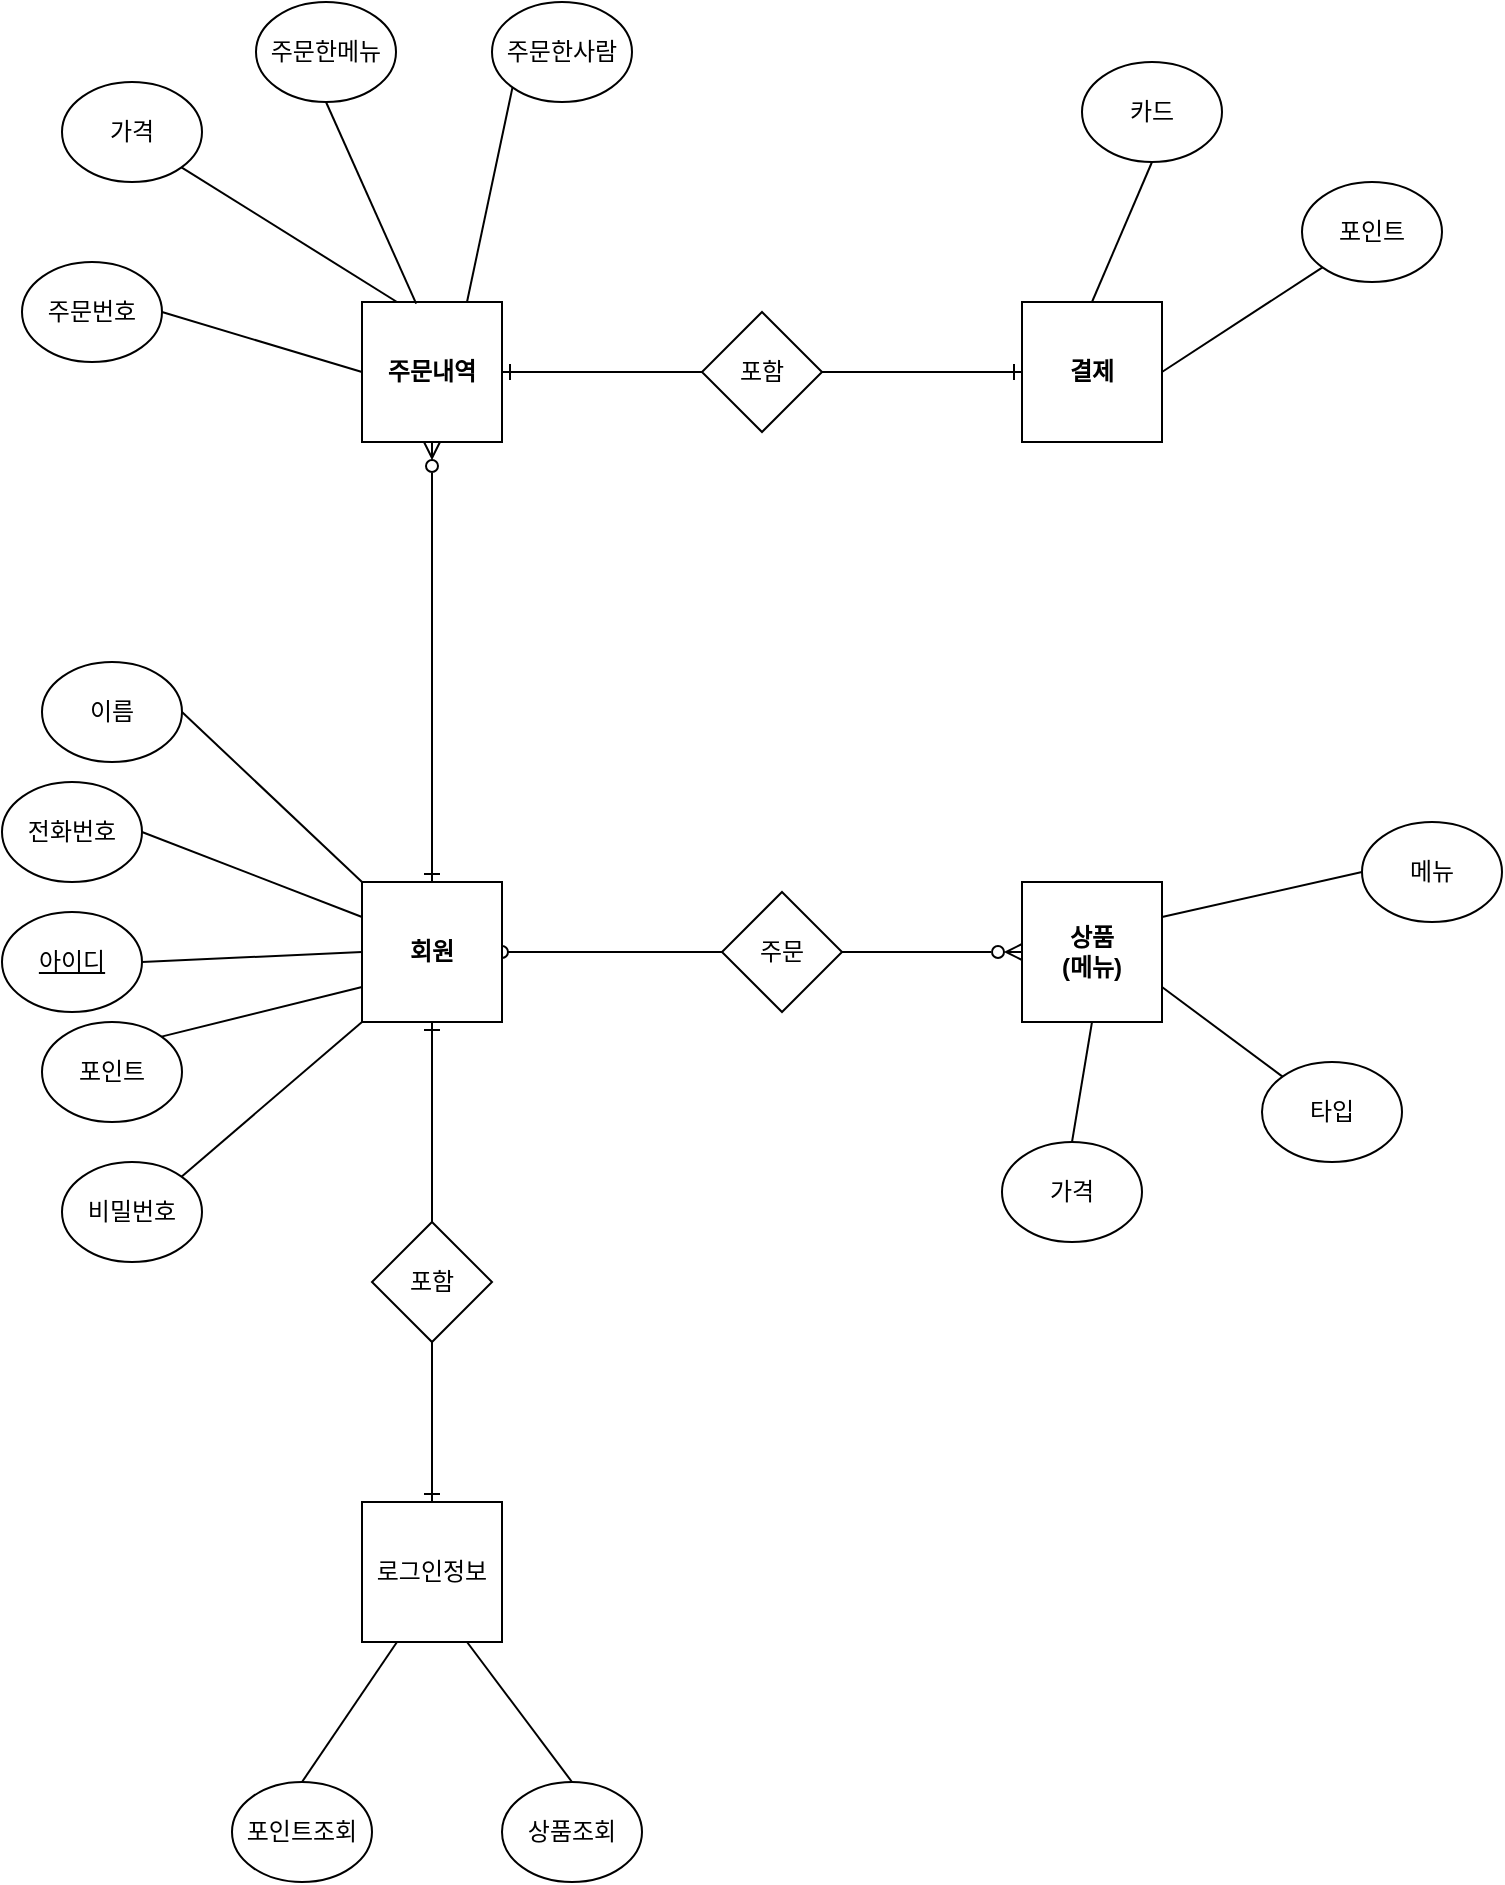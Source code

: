 <mxfile version="21.2.3" type="device">
  <diagram name="페이지-1" id="OsXEakf1ovo5sV9m-Xxc">
    <mxGraphModel dx="3267" dy="2068" grid="1" gridSize="10" guides="1" tooltips="1" connect="1" arrows="1" fold="1" page="1" pageScale="1" pageWidth="827" pageHeight="1169" math="0" shadow="0">
      <root>
        <mxCell id="0" />
        <mxCell id="1" parent="0" />
        <mxCell id="JmuK0l8G9QWru2d-qfCV-84" style="rounded=0;orthogonalLoop=1;jettySize=auto;html=1;exitX=1;exitY=0.5;exitDx=0;exitDy=0;entryX=0;entryY=0.5;entryDx=0;entryDy=0;endArrow=none;endFill=0;startArrow=oval;startFill=0;" parent="1" source="OexlrTjWWQdYPRo8zZzN-1" target="JmuK0l8G9QWru2d-qfCV-57" edge="1">
          <mxGeometry relative="1" as="geometry" />
        </mxCell>
        <mxCell id="OexlrTjWWQdYPRo8zZzN-1" value="&lt;b&gt;회원&lt;/b&gt;" style="whiteSpace=wrap;html=1;aspect=fixed;" parent="1" vertex="1">
          <mxGeometry x="-360" y="320" width="70" height="70" as="geometry" />
        </mxCell>
        <mxCell id="JmuK0l8G9QWru2d-qfCV-89" style="rounded=0;orthogonalLoop=1;jettySize=auto;html=1;exitX=0.5;exitY=1;exitDx=0;exitDy=0;entryX=0.5;entryY=0;entryDx=0;entryDy=0;endArrow=ERone;endFill=0;startArrow=ERzeroToMany;startFill=0;" parent="1" source="OexlrTjWWQdYPRo8zZzN-4" target="OexlrTjWWQdYPRo8zZzN-1" edge="1">
          <mxGeometry relative="1" as="geometry" />
        </mxCell>
        <mxCell id="JmuK0l8G9QWru2d-qfCV-108" style="rounded=0;orthogonalLoop=1;jettySize=auto;html=1;exitX=1;exitY=0.5;exitDx=0;exitDy=0;entryX=0;entryY=0.5;entryDx=0;entryDy=0;endArrow=none;endFill=0;startArrow=ERone;startFill=0;" parent="1" source="OexlrTjWWQdYPRo8zZzN-4" target="JmuK0l8G9QWru2d-qfCV-107" edge="1">
          <mxGeometry relative="1" as="geometry">
            <Array as="points">
              <mxPoint x="-220" y="65" />
            </Array>
          </mxGeometry>
        </mxCell>
        <mxCell id="OexlrTjWWQdYPRo8zZzN-4" value="&lt;b&gt;주문내역&lt;/b&gt;" style="whiteSpace=wrap;html=1;aspect=fixed;" parent="1" vertex="1">
          <mxGeometry x="-360" y="30" width="70" height="70" as="geometry" />
        </mxCell>
        <mxCell id="Cbyd1IPyEy_Xvs7q-Dse-15" style="rounded=0;orthogonalLoop=1;jettySize=auto;html=1;exitX=1;exitY=0.5;exitDx=0;exitDy=0;entryX=0;entryY=0.5;entryDx=0;entryDy=0;endArrow=none;endFill=0;" edge="1" parent="1" source="OexlrTjWWQdYPRo8zZzN-7" target="OexlrTjWWQdYPRo8zZzN-1">
          <mxGeometry relative="1" as="geometry" />
        </mxCell>
        <mxCell id="OexlrTjWWQdYPRo8zZzN-7" value="아이디" style="ellipse;whiteSpace=wrap;html=1;fontStyle=4" parent="1" vertex="1">
          <mxGeometry x="-540" y="335" width="70" height="50" as="geometry" />
        </mxCell>
        <mxCell id="Cbyd1IPyEy_Xvs7q-Dse-13" style="rounded=0;orthogonalLoop=1;jettySize=auto;html=1;exitX=1;exitY=0.5;exitDx=0;exitDy=0;entryX=0;entryY=0;entryDx=0;entryDy=0;endArrow=none;endFill=0;" edge="1" parent="1" source="OexlrTjWWQdYPRo8zZzN-9" target="OexlrTjWWQdYPRo8zZzN-1">
          <mxGeometry relative="1" as="geometry" />
        </mxCell>
        <mxCell id="OexlrTjWWQdYPRo8zZzN-9" value="이름" style="ellipse;whiteSpace=wrap;html=1;" parent="1" vertex="1">
          <mxGeometry x="-520" y="210" width="70" height="50" as="geometry" />
        </mxCell>
        <mxCell id="Cbyd1IPyEy_Xvs7q-Dse-14" style="rounded=0;orthogonalLoop=1;jettySize=auto;html=1;exitX=1;exitY=0.5;exitDx=0;exitDy=0;entryX=0;entryY=0.25;entryDx=0;entryDy=0;endArrow=none;endFill=0;" edge="1" parent="1" source="OexlrTjWWQdYPRo8zZzN-10" target="OexlrTjWWQdYPRo8zZzN-1">
          <mxGeometry relative="1" as="geometry" />
        </mxCell>
        <mxCell id="OexlrTjWWQdYPRo8zZzN-10" value="전화번호" style="ellipse;whiteSpace=wrap;html=1;" parent="1" vertex="1">
          <mxGeometry x="-540" y="270" width="70" height="50" as="geometry" />
        </mxCell>
        <mxCell id="Cbyd1IPyEy_Xvs7q-Dse-16" style="rounded=0;orthogonalLoop=1;jettySize=auto;html=1;exitX=1;exitY=0;exitDx=0;exitDy=0;entryX=0;entryY=0.75;entryDx=0;entryDy=0;endArrow=none;endFill=0;" edge="1" parent="1" source="OexlrTjWWQdYPRo8zZzN-11" target="OexlrTjWWQdYPRo8zZzN-1">
          <mxGeometry relative="1" as="geometry" />
        </mxCell>
        <mxCell id="OexlrTjWWQdYPRo8zZzN-11" value="포인트" style="ellipse;whiteSpace=wrap;html=1;" parent="1" vertex="1">
          <mxGeometry x="-520" y="390" width="70" height="50" as="geometry" />
        </mxCell>
        <mxCell id="Cbyd1IPyEy_Xvs7q-Dse-17" style="rounded=0;orthogonalLoop=1;jettySize=auto;html=1;exitX=1;exitY=0;exitDx=0;exitDy=0;entryX=0;entryY=1;entryDx=0;entryDy=0;endArrow=none;endFill=0;" edge="1" parent="1" source="JmuK0l8G9QWru2d-qfCV-1" target="OexlrTjWWQdYPRo8zZzN-1">
          <mxGeometry relative="1" as="geometry" />
        </mxCell>
        <mxCell id="JmuK0l8G9QWru2d-qfCV-1" value="비밀번호" style="ellipse;whiteSpace=wrap;html=1;" parent="1" vertex="1">
          <mxGeometry x="-510" y="460" width="70" height="50" as="geometry" />
        </mxCell>
        <mxCell id="Cbyd1IPyEy_Xvs7q-Dse-11" style="rounded=0;orthogonalLoop=1;jettySize=auto;html=1;exitX=0.5;exitY=1;exitDx=0;exitDy=0;entryX=0.387;entryY=0.012;entryDx=0;entryDy=0;entryPerimeter=0;endArrow=none;endFill=0;" edge="1" parent="1" source="JmuK0l8G9QWru2d-qfCV-21" target="OexlrTjWWQdYPRo8zZzN-4">
          <mxGeometry relative="1" as="geometry" />
        </mxCell>
        <mxCell id="JmuK0l8G9QWru2d-qfCV-21" value="주문한메뉴" style="ellipse;whiteSpace=wrap;html=1;" parent="1" vertex="1">
          <mxGeometry x="-413" y="-120" width="70" height="50" as="geometry" />
        </mxCell>
        <mxCell id="Cbyd1IPyEy_Xvs7q-Dse-12" style="rounded=0;orthogonalLoop=1;jettySize=auto;html=1;exitX=0;exitY=1;exitDx=0;exitDy=0;entryX=0.75;entryY=0;entryDx=0;entryDy=0;endArrow=none;endFill=0;" edge="1" parent="1" source="JmuK0l8G9QWru2d-qfCV-22" target="OexlrTjWWQdYPRo8zZzN-4">
          <mxGeometry relative="1" as="geometry" />
        </mxCell>
        <mxCell id="JmuK0l8G9QWru2d-qfCV-22" value="주문한사람" style="ellipse;whiteSpace=wrap;html=1;" parent="1" vertex="1">
          <mxGeometry x="-295" y="-120" width="70" height="50" as="geometry" />
        </mxCell>
        <mxCell id="Cbyd1IPyEy_Xvs7q-Dse-10" style="rounded=0;orthogonalLoop=1;jettySize=auto;html=1;exitX=1;exitY=1;exitDx=0;exitDy=0;entryX=0.25;entryY=0;entryDx=0;entryDy=0;endArrow=none;endFill=0;" edge="1" parent="1" source="JmuK0l8G9QWru2d-qfCV-23" target="OexlrTjWWQdYPRo8zZzN-4">
          <mxGeometry relative="1" as="geometry" />
        </mxCell>
        <mxCell id="JmuK0l8G9QWru2d-qfCV-23" value="가격" style="ellipse;whiteSpace=wrap;html=1;" parent="1" vertex="1">
          <mxGeometry x="-510" y="-80" width="70" height="50" as="geometry" />
        </mxCell>
        <mxCell id="JmuK0l8G9QWru2d-qfCV-70" style="rounded=0;orthogonalLoop=1;jettySize=auto;html=1;exitX=0.5;exitY=0;exitDx=0;exitDy=0;entryX=0.5;entryY=1;entryDx=0;entryDy=0;endArrow=ERone;endFill=0;startArrow=none;startFill=0;" parent="1" source="JmuK0l8G9QWru2d-qfCV-55" target="OexlrTjWWQdYPRo8zZzN-1" edge="1">
          <mxGeometry relative="1" as="geometry" />
        </mxCell>
        <mxCell id="JmuK0l8G9QWru2d-qfCV-71" style="rounded=0;orthogonalLoop=1;jettySize=auto;html=1;exitX=0.5;exitY=1;exitDx=0;exitDy=0;entryX=0.5;entryY=0;entryDx=0;entryDy=0;endArrow=ERone;endFill=0;startArrow=none;startFill=0;" parent="1" source="JmuK0l8G9QWru2d-qfCV-55" target="JmuK0l8G9QWru2d-qfCV-59" edge="1">
          <mxGeometry relative="1" as="geometry" />
        </mxCell>
        <mxCell id="JmuK0l8G9QWru2d-qfCV-55" value="포함" style="rhombus;whiteSpace=wrap;html=1;" parent="1" vertex="1">
          <mxGeometry x="-355" y="490" width="60" height="60" as="geometry" />
        </mxCell>
        <mxCell id="JmuK0l8G9QWru2d-qfCV-85" style="rounded=0;orthogonalLoop=1;jettySize=auto;html=1;exitX=1;exitY=0.5;exitDx=0;exitDy=0;entryX=0;entryY=0.5;entryDx=0;entryDy=0;endArrow=ERzeroToMany;endFill=0;startArrow=none;startFill=0;" parent="1" source="JmuK0l8G9QWru2d-qfCV-57" target="JmuK0l8G9QWru2d-qfCV-78" edge="1">
          <mxGeometry relative="1" as="geometry" />
        </mxCell>
        <mxCell id="JmuK0l8G9QWru2d-qfCV-57" value="주문" style="rhombus;whiteSpace=wrap;html=1;" parent="1" vertex="1">
          <mxGeometry x="-180" y="325" width="60" height="60" as="geometry" />
        </mxCell>
        <mxCell id="JmuK0l8G9QWru2d-qfCV-59" value="로그인정보" style="whiteSpace=wrap;html=1;aspect=fixed;" parent="1" vertex="1">
          <mxGeometry x="-360" y="630" width="70" height="70" as="geometry" />
        </mxCell>
        <mxCell id="Cbyd1IPyEy_Xvs7q-Dse-19" style="rounded=0;orthogonalLoop=1;jettySize=auto;html=1;exitX=0.5;exitY=0;exitDx=0;exitDy=0;entryX=0.75;entryY=1;entryDx=0;entryDy=0;endArrow=none;endFill=0;" edge="1" parent="1" source="JmuK0l8G9QWru2d-qfCV-66" target="JmuK0l8G9QWru2d-qfCV-59">
          <mxGeometry relative="1" as="geometry" />
        </mxCell>
        <mxCell id="JmuK0l8G9QWru2d-qfCV-66" value="상품조회" style="ellipse;whiteSpace=wrap;html=1;" parent="1" vertex="1">
          <mxGeometry x="-290" y="770" width="70" height="50" as="geometry" />
        </mxCell>
        <mxCell id="Cbyd1IPyEy_Xvs7q-Dse-18" style="rounded=0;orthogonalLoop=1;jettySize=auto;html=1;exitX=0.5;exitY=0;exitDx=0;exitDy=0;entryX=0.25;entryY=1;entryDx=0;entryDy=0;endArrow=none;endFill=0;" edge="1" parent="1" source="JmuK0l8G9QWru2d-qfCV-67" target="JmuK0l8G9QWru2d-qfCV-59">
          <mxGeometry relative="1" as="geometry" />
        </mxCell>
        <mxCell id="JmuK0l8G9QWru2d-qfCV-67" value="포인트조회" style="ellipse;whiteSpace=wrap;html=1;" parent="1" vertex="1">
          <mxGeometry x="-425" y="770" width="70" height="50" as="geometry" />
        </mxCell>
        <mxCell id="JmuK0l8G9QWru2d-qfCV-72" value="&lt;b&gt;결제&lt;/b&gt;" style="whiteSpace=wrap;html=1;aspect=fixed;" parent="1" vertex="1">
          <mxGeometry x="-30" y="30" width="70" height="70" as="geometry" />
        </mxCell>
        <mxCell id="Cbyd1IPyEy_Xvs7q-Dse-1" style="rounded=0;orthogonalLoop=1;jettySize=auto;html=1;exitX=0.5;exitY=1;exitDx=0;exitDy=0;entryX=0.5;entryY=0;entryDx=0;entryDy=0;endArrow=none;endFill=0;" edge="1" parent="1" source="JmuK0l8G9QWru2d-qfCV-73" target="JmuK0l8G9QWru2d-qfCV-72">
          <mxGeometry relative="1" as="geometry" />
        </mxCell>
        <mxCell id="JmuK0l8G9QWru2d-qfCV-73" value="카드" style="ellipse;whiteSpace=wrap;html=1;" parent="1" vertex="1">
          <mxGeometry y="-90" width="70" height="50" as="geometry" />
        </mxCell>
        <mxCell id="Cbyd1IPyEy_Xvs7q-Dse-6" style="rounded=0;orthogonalLoop=1;jettySize=auto;html=1;exitX=0;exitY=1;exitDx=0;exitDy=0;entryX=1;entryY=0.5;entryDx=0;entryDy=0;startArrow=none;startFill=0;endArrow=none;endFill=0;" edge="1" parent="1" source="JmuK0l8G9QWru2d-qfCV-75" target="JmuK0l8G9QWru2d-qfCV-72">
          <mxGeometry relative="1" as="geometry" />
        </mxCell>
        <mxCell id="JmuK0l8G9QWru2d-qfCV-75" value="포인트" style="ellipse;whiteSpace=wrap;html=1;" parent="1" vertex="1">
          <mxGeometry x="110" y="-30" width="70" height="50" as="geometry" />
        </mxCell>
        <mxCell id="JmuK0l8G9QWru2d-qfCV-78" value="&lt;b&gt;상품&lt;br&gt;(메뉴)&lt;/b&gt;" style="whiteSpace=wrap;html=1;aspect=fixed;" parent="1" vertex="1">
          <mxGeometry x="-30" y="320" width="70" height="70" as="geometry" />
        </mxCell>
        <mxCell id="Cbyd1IPyEy_Xvs7q-Dse-3" style="rounded=0;orthogonalLoop=1;jettySize=auto;html=1;exitX=0;exitY=0.5;exitDx=0;exitDy=0;entryX=1;entryY=0.25;entryDx=0;entryDy=0;endArrow=none;endFill=0;" edge="1" parent="1" source="JmuK0l8G9QWru2d-qfCV-80" target="JmuK0l8G9QWru2d-qfCV-78">
          <mxGeometry relative="1" as="geometry" />
        </mxCell>
        <mxCell id="JmuK0l8G9QWru2d-qfCV-80" value="메뉴" style="ellipse;whiteSpace=wrap;html=1;" parent="1" vertex="1">
          <mxGeometry x="140" y="290" width="70" height="50" as="geometry" />
        </mxCell>
        <mxCell id="Cbyd1IPyEy_Xvs7q-Dse-7" style="rounded=0;orthogonalLoop=1;jettySize=auto;html=1;exitX=0.5;exitY=0;exitDx=0;exitDy=0;entryX=0.5;entryY=1;entryDx=0;entryDy=0;endArrow=none;endFill=0;" edge="1" parent="1" source="JmuK0l8G9QWru2d-qfCV-81" target="JmuK0l8G9QWru2d-qfCV-78">
          <mxGeometry relative="1" as="geometry" />
        </mxCell>
        <mxCell id="JmuK0l8G9QWru2d-qfCV-81" value="가격" style="ellipse;whiteSpace=wrap;html=1;" parent="1" vertex="1">
          <mxGeometry x="-40" y="450" width="70" height="50" as="geometry" />
        </mxCell>
        <mxCell id="Cbyd1IPyEy_Xvs7q-Dse-4" style="rounded=0;orthogonalLoop=1;jettySize=auto;html=1;exitX=0;exitY=0;exitDx=0;exitDy=0;entryX=1;entryY=0.75;entryDx=0;entryDy=0;endArrow=none;endFill=0;" edge="1" parent="1" source="JmuK0l8G9QWru2d-qfCV-82" target="JmuK0l8G9QWru2d-qfCV-78">
          <mxGeometry relative="1" as="geometry" />
        </mxCell>
        <mxCell id="JmuK0l8G9QWru2d-qfCV-82" value="타입" style="ellipse;whiteSpace=wrap;html=1;" parent="1" vertex="1">
          <mxGeometry x="90" y="410" width="70" height="50" as="geometry" />
        </mxCell>
        <mxCell id="JmuK0l8G9QWru2d-qfCV-109" style="rounded=0;orthogonalLoop=1;jettySize=auto;html=1;exitX=1;exitY=0.5;exitDx=0;exitDy=0;entryX=0;entryY=0.5;entryDx=0;entryDy=0;endArrow=ERone;endFill=0;startArrow=none;startFill=0;" parent="1" source="JmuK0l8G9QWru2d-qfCV-107" target="JmuK0l8G9QWru2d-qfCV-72" edge="1">
          <mxGeometry relative="1" as="geometry" />
        </mxCell>
        <mxCell id="JmuK0l8G9QWru2d-qfCV-107" value="포함" style="rhombus;whiteSpace=wrap;html=1;" parent="1" vertex="1">
          <mxGeometry x="-190" y="35" width="60" height="60" as="geometry" />
        </mxCell>
        <mxCell id="Cbyd1IPyEy_Xvs7q-Dse-8" style="rounded=0;orthogonalLoop=1;jettySize=auto;html=1;exitX=1;exitY=0.5;exitDx=0;exitDy=0;entryX=0;entryY=0.5;entryDx=0;entryDy=0;endArrow=none;endFill=0;" edge="1" parent="1" source="JmuK0l8G9QWru2d-qfCV-117" target="OexlrTjWWQdYPRo8zZzN-4">
          <mxGeometry relative="1" as="geometry" />
        </mxCell>
        <mxCell id="JmuK0l8G9QWru2d-qfCV-117" value="주문번호" style="ellipse;whiteSpace=wrap;html=1;" parent="1" vertex="1">
          <mxGeometry x="-530" y="10" width="70" height="50" as="geometry" />
        </mxCell>
      </root>
    </mxGraphModel>
  </diagram>
</mxfile>
